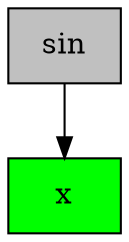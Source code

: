digraph G {
0 [style = filled, label="sin", shape = box, fillcolor="grey"];
0->1;
1 [style = filled, label="x", shape = box, fillcolor="green"];

}
